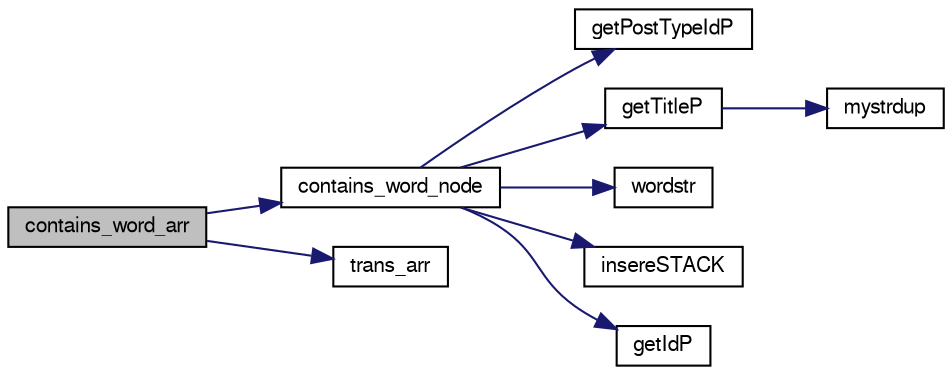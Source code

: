 digraph "contains_word_arr"
{
  edge [fontname="FreeSans",fontsize="10",labelfontname="FreeSans",labelfontsize="10"];
  node [fontname="FreeSans",fontsize="10",shape=record];
  rankdir="LR";
  Node1 [label="contains_word_arr",height=0.2,width=0.4,color="black", fillcolor="grey75", style="filled", fontcolor="black"];
  Node1 -> Node2 [color="midnightblue",fontsize="10",style="solid",fontname="FreeSans"];
  Node2 [label="contains_word_node",height=0.2,width=0.4,color="black", fillcolor="white", style="filled",URL="$interface_8c.html#a3f33f9edbd4cc262c4290a5ff3f3fbe9",tooltip="Função a aplicar aos posts a ser visitados na travessia, auxiliar á query 8. "];
  Node2 -> Node3 [color="midnightblue",fontsize="10",style="solid",fontname="FreeSans"];
  Node3 [label="getPostTypeIdP",height=0.2,width=0.4,color="black", fillcolor="white", style="filled",URL="$mypost_8c.html#a514d82e76edef763f417b1a75d92939e",tooltip="Função que obtém o TypeId de um post. "];
  Node2 -> Node4 [color="midnightblue",fontsize="10",style="solid",fontname="FreeSans"];
  Node4 [label="getTitleP",height=0.2,width=0.4,color="black", fillcolor="white", style="filled",URL="$mypost_8c.html#ae9db454692841ddbc796cbaf34327d49",tooltip="Função que obtém o título de um post. "];
  Node4 -> Node5 [color="midnightblue",fontsize="10",style="solid",fontname="FreeSans"];
  Node5 [label="mystrdup",height=0.2,width=0.4,color="black", fillcolor="white", style="filled",URL="$common_8c.html#aaec695d4d3f73b13b968950d7857116d"];
  Node2 -> Node6 [color="midnightblue",fontsize="10",style="solid",fontname="FreeSans"];
  Node6 [label="wordstr",height=0.2,width=0.4,color="black", fillcolor="white", style="filled",URL="$common_8c.html#a2165dab88aa6f64e4097d415ab9b54dc",tooltip="Função que verificar se uma palavra existe numa string. "];
  Node2 -> Node7 [color="midnightblue",fontsize="10",style="solid",fontname="FreeSans"];
  Node7 [label="insereSTACK",height=0.2,width=0.4,color="black", fillcolor="white", style="filled",URL="$myheap_8c.html#ab981b6fd5642e51aa82b38fa4e046d7d",tooltip="Função insere um elemento na stack. "];
  Node2 -> Node8 [color="midnightblue",fontsize="10",style="solid",fontname="FreeSans"];
  Node8 [label="getIdP",height=0.2,width=0.4,color="black", fillcolor="white", style="filled",URL="$mypost_8c.html#afa0a87d0e3edc6a72af78a5dca815fd3",tooltip="Função que obtém o Id de um post. "];
  Node1 -> Node9 [color="midnightblue",fontsize="10",style="solid",fontname="FreeSans"];
  Node9 [label="trans_arr",height=0.2,width=0.4,color="black", fillcolor="white", style="filled",URL="$mypost_8c.html#ad01bba5f86343dd2375200fad5b86cb7",tooltip="Função percorre um array e aplica a cada nodo uma função. "];
}
